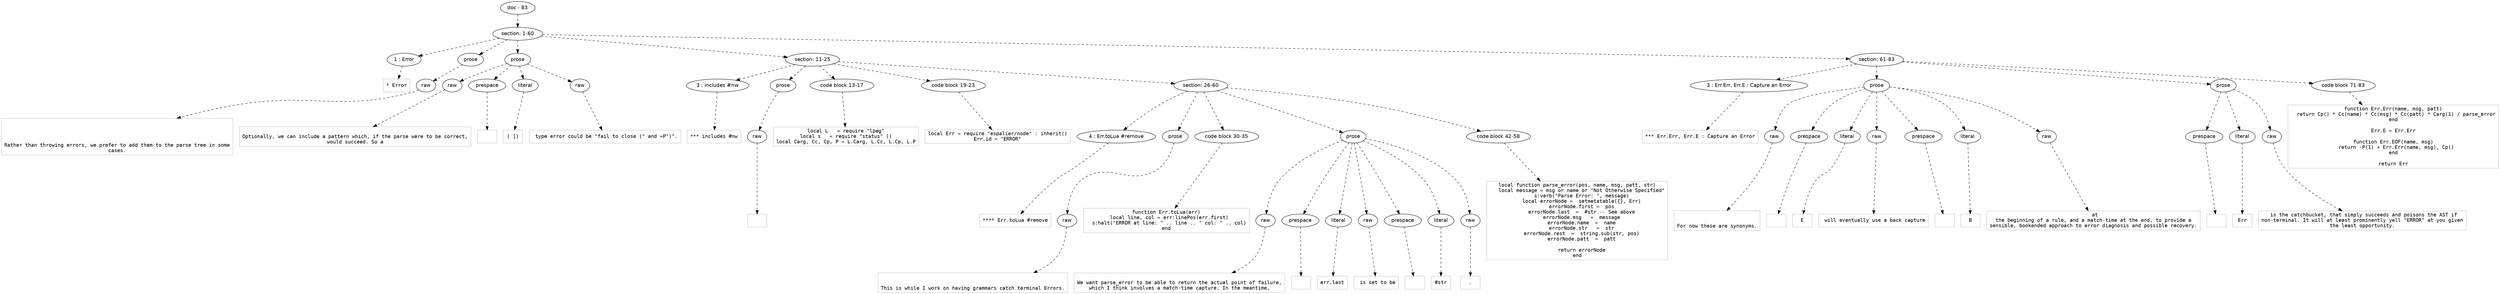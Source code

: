digraph lpegNode {

node [fontname=Helvetica]
edge [style=dashed]

doc_0 [label="doc - 83"]


doc_0 -> { section_1}
{rank=same; section_1}

section_1 [label="section: 1-60"]


// END RANK doc_0

section_1 -> { header_2 prose_3 prose_4 section_5 section_6}
{rank=same; header_2 prose_3 prose_4 section_5 section_6}

header_2 [label="1 : Error"]

prose_3 [label="prose"]

prose_4 [label="prose"]

section_5 [label="section: 11-25"]

section_6 [label="section: 61-83"]


// END RANK section_1

header_2 -> leaf_7
leaf_7  [color=Gray,shape=rectangle,fontname=Inconsolata,label="* Error"]
// END RANK header_2

prose_3 -> { raw_8}
{rank=same; raw_8}

raw_8 [label="raw"]


// END RANK prose_3

raw_8 -> leaf_9
leaf_9  [color=Gray,shape=rectangle,fontname=Inconsolata,label="



Rather than throwing errors, we prefer to add them to the parse tree in some
cases.
"]
// END RANK raw_8

prose_4 -> { raw_10 prespace_11 literal_12 raw_13}
{rank=same; raw_10 prespace_11 literal_12 raw_13}

raw_10 [label="raw"]

prespace_11 [label="prespace"]

literal_12 [label="literal"]

raw_13 [label="raw"]


// END RANK prose_4

raw_10 -> leaf_14
leaf_14  [color=Gray,shape=rectangle,fontname=Inconsolata,label="
Optionally, we can include a pattern which, if the parse were to be correct,
would succeed. So a"]
// END RANK raw_10

prespace_11 -> leaf_15
leaf_15  [color=Gray,shape=rectangle,fontname=Inconsolata,label=" "]
// END RANK prespace_11

literal_12 -> leaf_16
leaf_16  [color=Gray,shape=rectangle,fontname=Inconsolata,label="( ])"]
// END RANK literal_12

raw_13 -> leaf_17
leaf_17  [color=Gray,shape=rectangle,fontname=Inconsolata,label=" type error could be \"fail to close (\" and =P\")\".
"]
// END RANK raw_13

section_5 -> { header_18 prose_19 codeblock_20 codeblock_21 section_22}
{rank=same; header_18 prose_19 codeblock_20 codeblock_21 section_22}

header_18 [label="3 : includes #nw"]

prose_19 [label="prose"]

codeblock_20 [label="code block 13-17"]

codeblock_21 [label="code block 19-23"]

section_22 [label="section: 26-60"]


// END RANK section_5

header_18 -> leaf_23
leaf_23  [color=Gray,shape=rectangle,fontname=Inconsolata,label="*** includes #nw"]
// END RANK header_18

prose_19 -> { raw_24}
{rank=same; raw_24}

raw_24 [label="raw"]


// END RANK prose_19

raw_24 -> leaf_25
leaf_25  [color=Gray,shape=rectangle,fontname=Inconsolata,label="
"]
// END RANK raw_24

codeblock_20 -> leaf_26
leaf_26  [color=Gray,shape=rectangle,fontname=Inconsolata,label="local L   = require \"lpeg\"
local s   = require \"status\" ()
local Carg, Cc, Cp, P = L.Carg, L.Cc, L.Cp, L.P"]
// END RANK codeblock_20

codeblock_21 -> leaf_27
leaf_27  [color=Gray,shape=rectangle,fontname=Inconsolata,label="local Err = require \"espalier/node\" : inherit()
Err.id = \"ERROR\"
"]
// END RANK codeblock_21

section_22 -> { header_28 prose_29 codeblock_30 prose_31 codeblock_32}
{rank=same; header_28 prose_29 codeblock_30 prose_31 codeblock_32}

header_28 [label="4 : Err.toLua #remove"]

prose_29 [label="prose"]

codeblock_30 [label="code block 30-35"]

prose_31 [label="prose"]

codeblock_32 [label="code block 42-58"]


// END RANK section_22

header_28 -> leaf_33
leaf_33  [color=Gray,shape=rectangle,fontname=Inconsolata,label="**** Err.toLua #remove"]
// END RANK header_28

prose_29 -> { raw_34}
{rank=same; raw_34}

raw_34 [label="raw"]


// END RANK prose_29

raw_34 -> leaf_35
leaf_35  [color=Gray,shape=rectangle,fontname=Inconsolata,label="

This is while I work on having grammars catch terminal Errors.
"]
// END RANK raw_34

codeblock_30 -> leaf_36
leaf_36  [color=Gray,shape=rectangle,fontname=Inconsolata,label="function Err.toLua(err)
  local line, col = err:linePos(err.first)
  s:halt(\"ERROR at line: \" .. line .. \" col: \" .. col)
end"]
// END RANK codeblock_30

prose_31 -> { raw_37 prespace_38 literal_39 raw_40 prespace_41 literal_42 raw_43}
{rank=same; raw_37 prespace_38 literal_39 raw_40 prespace_41 literal_42 raw_43}

raw_37 [label="raw"]

prespace_38 [label="prespace"]

literal_39 [label="literal"]

raw_40 [label="raw"]

prespace_41 [label="prespace"]

literal_42 [label="literal"]

raw_43 [label="raw"]


// END RANK prose_31

raw_37 -> leaf_44
leaf_44  [color=Gray,shape=rectangle,fontname=Inconsolata,label="
We want parse_error to be able to return the actual point of failure,
which I think involves a match-time capture. In the meantime,"]
// END RANK raw_37

prespace_38 -> leaf_45
leaf_45  [color=Gray,shape=rectangle,fontname=Inconsolata,label=""]
// END RANK prespace_38

literal_39 -> leaf_46
leaf_46  [color=Gray,shape=rectangle,fontname=Inconsolata,label="err.last"]
// END RANK literal_39

raw_40 -> leaf_47
leaf_47  [color=Gray,shape=rectangle,fontname=Inconsolata,label=" is set to be"]
// END RANK raw_40

prespace_41 -> leaf_48
leaf_48  [color=Gray,shape=rectangle,fontname=Inconsolata,label=" "]
// END RANK prespace_41

literal_42 -> leaf_49
leaf_49  [color=Gray,shape=rectangle,fontname=Inconsolata,label="#str"]
// END RANK literal_42

raw_43 -> leaf_50
leaf_50  [color=Gray,shape=rectangle,fontname=Inconsolata,label=".
"]
// END RANK raw_43

codeblock_32 -> leaf_51
leaf_51  [color=Gray,shape=rectangle,fontname=Inconsolata,label="local function parse_error(pos, name, msg, patt, str)
   local message = msg or name or \"Not Otherwise Specified\"
   s:verb(\"Parse Error: \", message)
   local errorNode =  setmetatable({}, Err)
   errorNode.first =  pos
   errorNode.last  =  #str -- See above
   errorNode.msg   =  message
   errorNode.name  =  name
   errorNode.str   =  str
   errorNode.rest  =  string.sub(str, pos)
   errorNode.patt  =  patt

   return errorNode
end
"]
// END RANK codeblock_32

section_6 -> { header_52 prose_53 prose_54 codeblock_55}
{rank=same; header_52 prose_53 prose_54 codeblock_55}

header_52 [label="3 : Err.Err, Err.E : Capture an Error"]

prose_53 [label="prose"]

prose_54 [label="prose"]

codeblock_55 [label="code block 71-83"]


// END RANK section_6

header_52 -> leaf_56
leaf_56  [color=Gray,shape=rectangle,fontname=Inconsolata,label="*** Err.Err, Err.E : Capture an Error"]
// END RANK header_52

prose_53 -> { raw_57 prespace_58 literal_59 raw_60 prespace_61 literal_62 raw_63}
{rank=same; raw_57 prespace_58 literal_59 raw_60 prespace_61 literal_62 raw_63}

raw_57 [label="raw"]

prespace_58 [label="prespace"]

literal_59 [label="literal"]

raw_60 [label="raw"]

prespace_61 [label="prespace"]

literal_62 [label="literal"]

raw_63 [label="raw"]


// END RANK prose_53

raw_57 -> leaf_64
leaf_64  [color=Gray,shape=rectangle,fontname=Inconsolata,label="

For now these are synonyms."]
// END RANK raw_57

prespace_58 -> leaf_65
leaf_65  [color=Gray,shape=rectangle,fontname=Inconsolata,label=" "]
// END RANK prespace_58

literal_59 -> leaf_66
leaf_66  [color=Gray,shape=rectangle,fontname=Inconsolata,label="E"]
// END RANK literal_59

raw_60 -> leaf_67
leaf_67  [color=Gray,shape=rectangle,fontname=Inconsolata,label=" will eventually use a back capture"]
// END RANK raw_60

prespace_61 -> leaf_68
leaf_68  [color=Gray,shape=rectangle,fontname=Inconsolata,label=" "]
// END RANK prespace_61

literal_62 -> leaf_69
leaf_69  [color=Gray,shape=rectangle,fontname=Inconsolata,label="B"]
// END RANK literal_62

raw_63 -> leaf_70
leaf_70  [color=Gray,shape=rectangle,fontname=Inconsolata,label=" at
the beginning of a rule, and a match-time at the end, to provide a
sensible, bookended approach to error diagnosis and possible recovery.
"]
// END RANK raw_63

prose_54 -> { prespace_71 literal_72 raw_73}
{rank=same; prespace_71 literal_72 raw_73}

prespace_71 [label="prespace"]

literal_72 [label="literal"]

raw_73 [label="raw"]


// END RANK prose_54

prespace_71 -> leaf_74
leaf_74  [color=Gray,shape=rectangle,fontname=Inconsolata,label=""]
// END RANK prespace_71

literal_72 -> leaf_75
leaf_75  [color=Gray,shape=rectangle,fontname=Inconsolata,label="Err"]
// END RANK literal_72

raw_73 -> leaf_76
leaf_76  [color=Gray,shape=rectangle,fontname=Inconsolata,label=" is the catchbucket, that simply succeeds and poisons the AST if
non-terminal. It will at least prominently yell \"ERROR\" at you given
the least opportunity.
"]
// END RANK raw_73

codeblock_55 -> leaf_77
leaf_77  [color=Gray,shape=rectangle,fontname=Inconsolata,label="function Err.Err(name, msg, patt)
  return Cp() * Cc(name) * Cc(msg) * Cc(patt) * Carg(1) / parse_error
end

Err.E = Err.Err

function Err.EOF(name, msg)
  return -P(1) + Err.Err(name, msg), Cp()
end

return Err"]
// END RANK codeblock_55


}

